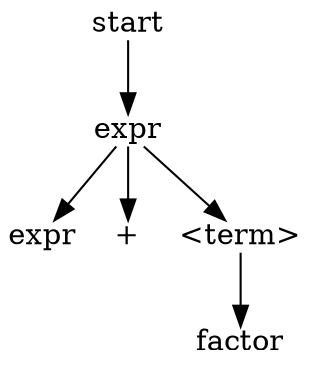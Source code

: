 digraph Derivation {

    node [shape=plain];

    n1 [label="start"];
    n2 [label="expr"];
    n1 -> n2;

    n3 [label="expr"];
    n2 -> n3;

    n4 [label="+"];
    n2 -> n4;

    n5 [label="\<term\>"];
    n2 -> n5;

    n6 [label="factor"];
    n5 -> n6;

}
